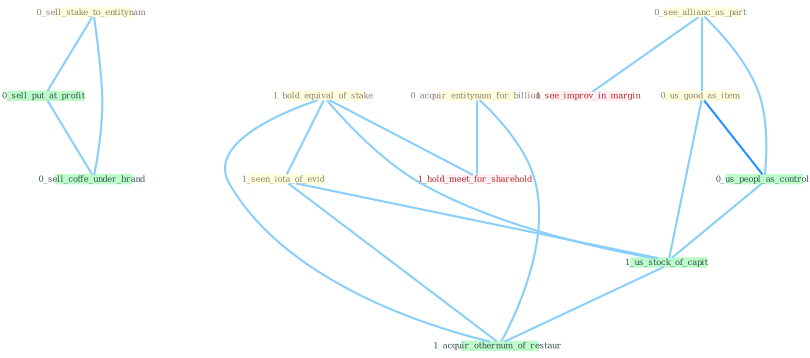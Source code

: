 Graph G{ 
    node
    [shape=polygon,style=filled,width=.5,height=.06,color="#BDFCC9",fixedsize=true,fontsize=4,
    fontcolor="#2f4f4f"];
    {node
    [color="#ffffe0", fontcolor="#8b7d6b"] "0_sell_stake_to_entitynam " "1_hold_equival_of_stake " "1_seen_iota_of_evid " "0_acquir_entitynam_for_billion " "0_see_allianc_as_part " "0_us_good_as_item "}
{node [color="#fff0f5", fontcolor="#b22222"] "1_see_improv_in_margin " "1_hold_meet_for_sharehold "}
edge [color="#B0E2FF"];

	"0_sell_stake_to_entitynam " -- "0_sell_put_at_profit " [w="1", color="#87cefa" ];
	"0_sell_stake_to_entitynam " -- "0_sell_coffe_under_brand " [w="1", color="#87cefa" ];
	"1_hold_equival_of_stake " -- "1_seen_iota_of_evid " [w="1", color="#87cefa" ];
	"1_hold_equival_of_stake " -- "1_us_stock_of_capit " [w="1", color="#87cefa" ];
	"1_hold_equival_of_stake " -- "1_hold_meet_for_sharehold " [w="1", color="#87cefa" ];
	"1_hold_equival_of_stake " -- "1_acquir_othernum_of_restaur " [w="1", color="#87cefa" ];
	"1_seen_iota_of_evid " -- "1_us_stock_of_capit " [w="1", color="#87cefa" ];
	"1_seen_iota_of_evid " -- "1_acquir_othernum_of_restaur " [w="1", color="#87cefa" ];
	"0_acquir_entitynam_for_billion " -- "1_hold_meet_for_sharehold " [w="1", color="#87cefa" ];
	"0_acquir_entitynam_for_billion " -- "1_acquir_othernum_of_restaur " [w="1", color="#87cefa" ];
	"0_see_allianc_as_part " -- "0_us_good_as_item " [w="1", color="#87cefa" ];
	"0_see_allianc_as_part " -- "0_us_peopl_as_control " [w="1", color="#87cefa" ];
	"0_see_allianc_as_part " -- "1_see_improv_in_margin " [w="1", color="#87cefa" ];
	"0_us_good_as_item " -- "0_us_peopl_as_control " [w="2", color="#1e90ff" , len=0.8];
	"0_us_good_as_item " -- "1_us_stock_of_capit " [w="1", color="#87cefa" ];
	"0_us_peopl_as_control " -- "1_us_stock_of_capit " [w="1", color="#87cefa" ];
	"0_sell_put_at_profit " -- "0_sell_coffe_under_brand " [w="1", color="#87cefa" ];
	"1_us_stock_of_capit " -- "1_acquir_othernum_of_restaur " [w="1", color="#87cefa" ];
}